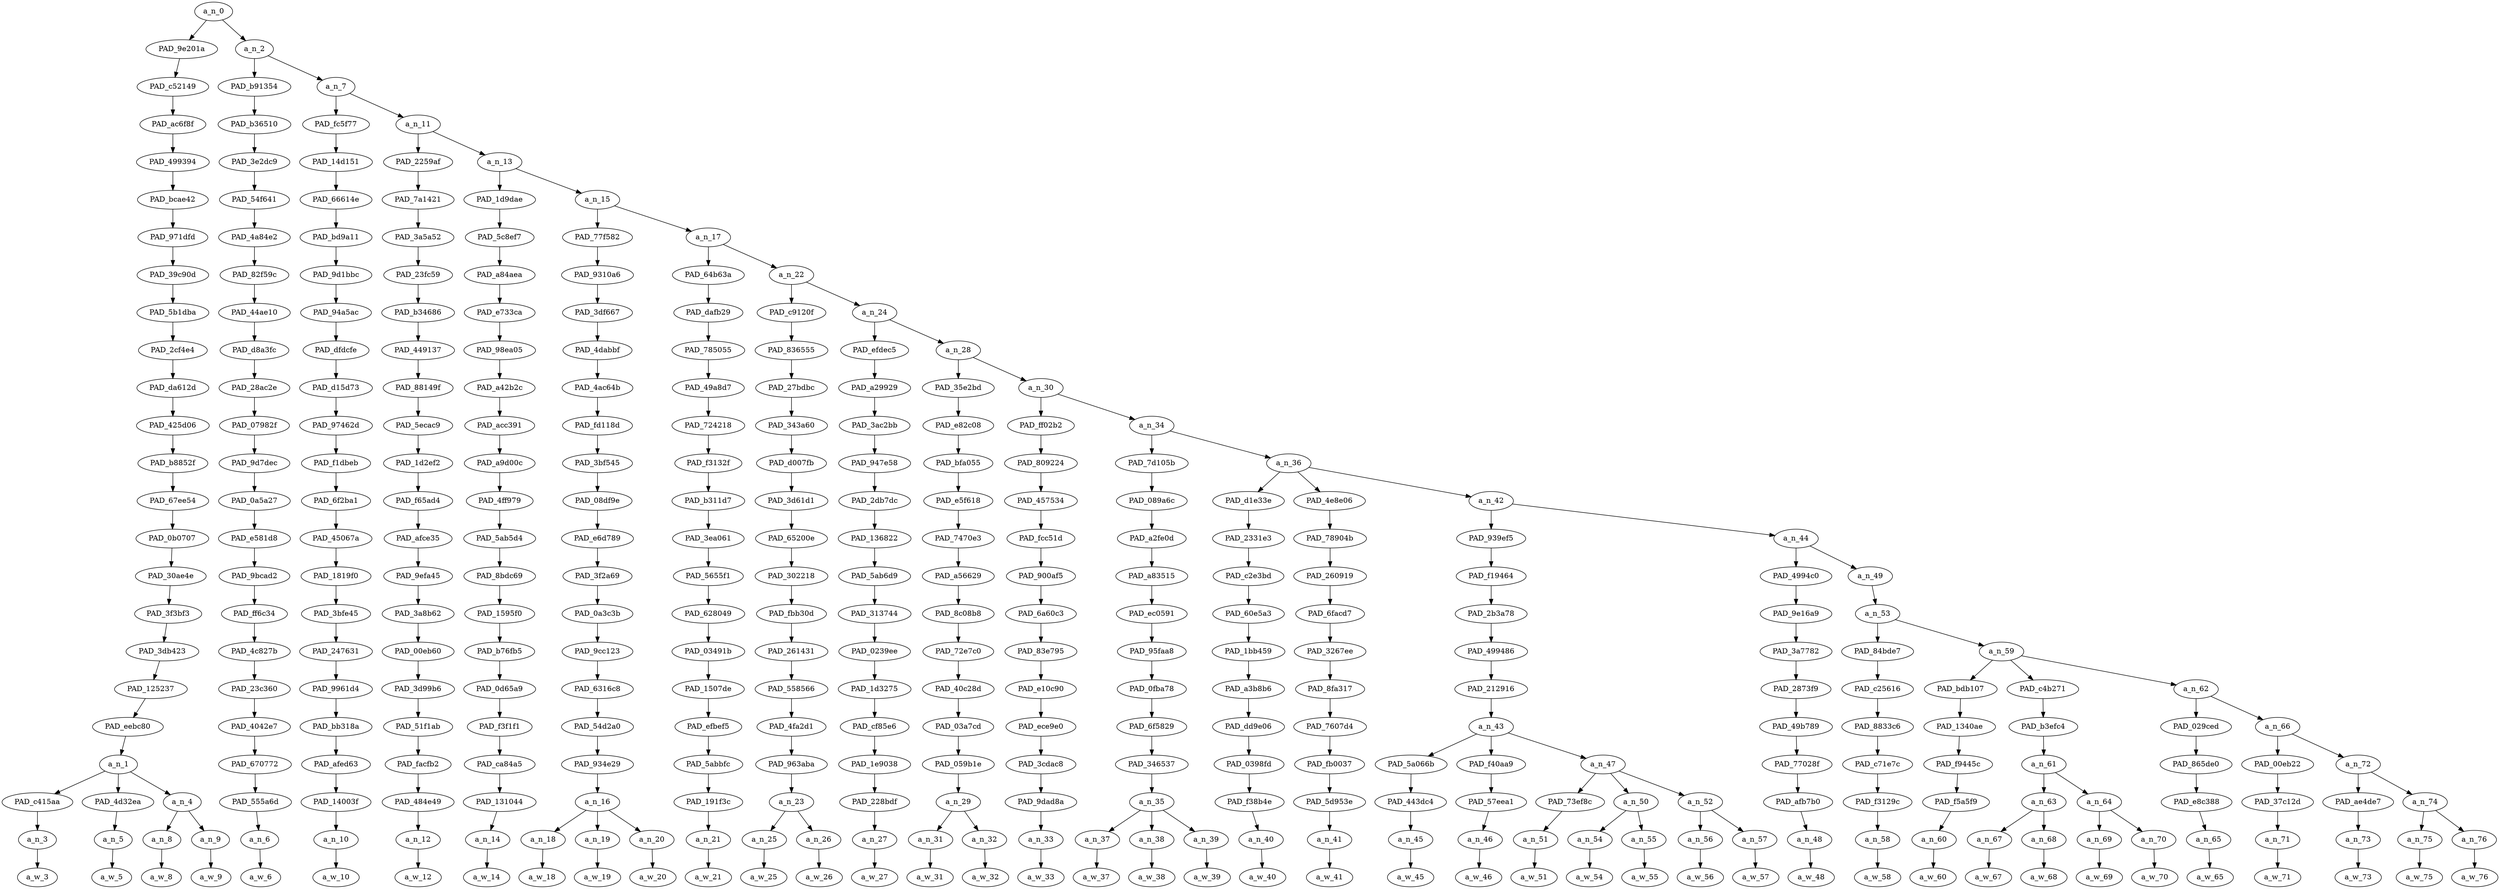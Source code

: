 strict digraph "" {
	a_n_0	[div_dir=-1,
		index=0,
		level=23,
		pos="3.305343416002062,23!",
		text_span="[0, 1, 2, 3, 4, 5, 6, 7, 8, 9, 10, 11, 12, 13, 14, 15, 16, 17, 18, 19, 20, 21, 22, 23, 24, 25, 26, 27, 28, 29, 30, 31, 32, 33, 34, \
35, 36, 37, 38, 39, 40, 41]",
		value=1.00000001];
	PAD_9e201a	[div_dir=-1,
		index=0,
		level=22,
		pos="1.5,22!",
		text_span="[0, 1, 2, 3]",
		value=0.08337309];
	a_n_0 -> PAD_9e201a;
	a_n_2	[div_dir=-1,
		index=1,
		level=22,
		pos="5.110686832004124,22!",
		text_span="[4, 5, 6, 7, 8, 9, 10, 11, 12, 13, 14, 15, 16, 17, 18, 19, 20, 21, 22, 23, 24, 25, 26, 27, 28, 29, 30, 31, 32, 33, 34, 35, 36, 37, \
38, 39, 40, 41]",
		value=0.91652188];
	a_n_0 -> a_n_2;
	PAD_c52149	[div_dir=-1,
		index=0,
		level=21,
		pos="1.5,21!",
		text_span="[0, 1, 2, 3]",
		value=0.08337309];
	PAD_9e201a -> PAD_c52149;
	PAD_ac6f8f	[div_dir=-1,
		index=0,
		level=20,
		pos="1.5,20!",
		text_span="[0, 1, 2, 3]",
		value=0.08337309];
	PAD_c52149 -> PAD_ac6f8f;
	PAD_499394	[div_dir=-1,
		index=0,
		level=19,
		pos="1.5,19!",
		text_span="[0, 1, 2, 3]",
		value=0.08337309];
	PAD_ac6f8f -> PAD_499394;
	PAD_bcae42	[div_dir=-1,
		index=0,
		level=18,
		pos="1.5,18!",
		text_span="[0, 1, 2, 3]",
		value=0.08337309];
	PAD_499394 -> PAD_bcae42;
	PAD_971dfd	[div_dir=-1,
		index=0,
		level=17,
		pos="1.5,17!",
		text_span="[0, 1, 2, 3]",
		value=0.08337309];
	PAD_bcae42 -> PAD_971dfd;
	PAD_39c90d	[div_dir=-1,
		index=0,
		level=16,
		pos="1.5,16!",
		text_span="[0, 1, 2, 3]",
		value=0.08337309];
	PAD_971dfd -> PAD_39c90d;
	PAD_5b1dba	[div_dir=-1,
		index=0,
		level=15,
		pos="1.5,15!",
		text_span="[0, 1, 2, 3]",
		value=0.08337309];
	PAD_39c90d -> PAD_5b1dba;
	PAD_2cf4e4	[div_dir=-1,
		index=0,
		level=14,
		pos="1.5,14!",
		text_span="[0, 1, 2, 3]",
		value=0.08337309];
	PAD_5b1dba -> PAD_2cf4e4;
	PAD_da612d	[div_dir=-1,
		index=0,
		level=13,
		pos="1.5,13!",
		text_span="[0, 1, 2, 3]",
		value=0.08337309];
	PAD_2cf4e4 -> PAD_da612d;
	PAD_425d06	[div_dir=-1,
		index=0,
		level=12,
		pos="1.5,12!",
		text_span="[0, 1, 2, 3]",
		value=0.08337309];
	PAD_da612d -> PAD_425d06;
	PAD_b8852f	[div_dir=-1,
		index=0,
		level=11,
		pos="1.5,11!",
		text_span="[0, 1, 2, 3]",
		value=0.08337309];
	PAD_425d06 -> PAD_b8852f;
	PAD_67ee54	[div_dir=-1,
		index=0,
		level=10,
		pos="1.5,10!",
		text_span="[0, 1, 2, 3]",
		value=0.08337309];
	PAD_b8852f -> PAD_67ee54;
	PAD_0b0707	[div_dir=-1,
		index=0,
		level=9,
		pos="1.5,9!",
		text_span="[0, 1, 2, 3]",
		value=0.08337309];
	PAD_67ee54 -> PAD_0b0707;
	PAD_30ae4e	[div_dir=-1,
		index=0,
		level=8,
		pos="1.5,8!",
		text_span="[0, 1, 2, 3]",
		value=0.08337309];
	PAD_0b0707 -> PAD_30ae4e;
	PAD_3f3bf3	[div_dir=-1,
		index=0,
		level=7,
		pos="1.5,7!",
		text_span="[0, 1, 2, 3]",
		value=0.08337309];
	PAD_30ae4e -> PAD_3f3bf3;
	PAD_3db423	[div_dir=-1,
		index=0,
		level=6,
		pos="1.5,6!",
		text_span="[0, 1, 2, 3]",
		value=0.08337309];
	PAD_3f3bf3 -> PAD_3db423;
	PAD_125237	[div_dir=-1,
		index=0,
		level=5,
		pos="1.5,5!",
		text_span="[0, 1, 2, 3]",
		value=0.08337309];
	PAD_3db423 -> PAD_125237;
	PAD_eebc80	[div_dir=-1,
		index=0,
		level=4,
		pos="1.5,4!",
		text_span="[0, 1, 2, 3]",
		value=0.08337309];
	PAD_125237 -> PAD_eebc80;
	a_n_1	[div_dir=-1,
		index=0,
		level=3,
		pos="1.5,3!",
		text_span="[0, 1, 2, 3]",
		value=0.08337309];
	PAD_eebc80 -> a_n_1;
	PAD_c415aa	[div_dir=-1,
		index=0,
		level=2,
		pos="0.0,2!",
		text_span="[0]",
		value=0.01845153];
	a_n_1 -> PAD_c415aa;
	PAD_4d32ea	[div_dir=-1,
		index=2,
		level=2,
		pos="3.0,2!",
		text_span="[3]",
		value=0.02328642];
	a_n_1 -> PAD_4d32ea;
	a_n_4	[div_dir=1,
		index=1,
		level=2,
		pos="1.5,2!",
		text_span="[1, 2]",
		value=0.04154023];
	a_n_1 -> a_n_4;
	a_n_3	[div_dir=-1,
		index=0,
		level=1,
		pos="0.0,1!",
		text_span="[0]",
		value=0.01845153];
	PAD_c415aa -> a_n_3;
	a_w_3	[div_dir=0,
		index=0,
		level=0,
		pos="0,0!",
		text_span="[0]",
		value=the];
	a_n_3 -> a_w_3;
	a_n_5	[div_dir=-1,
		index=3,
		level=1,
		pos="3.0,1!",
		text_span="[3]",
		value=0.02328642];
	PAD_4d32ea -> a_n_5;
	a_w_5	[div_dir=0,
		index=3,
		level=0,
		pos="3,0!",
		text_span="[3]",
		value=movement];
	a_n_5 -> a_w_5;
	a_n_8	[div_dir=1,
		index=1,
		level=1,
		pos="1.0,1!",
		text_span="[1]",
		value=0.02045603];
	a_n_4 -> a_n_8;
	a_n_9	[div_dir=1,
		index=2,
		level=1,
		pos="2.0,1!",
		text_span="[2]",
		value=0.02097121];
	a_n_4 -> a_n_9;
	a_w_8	[div_dir=0,
		index=1,
		level=0,
		pos="1,0!",
		text_span="[1]",
		value=civil];
	a_n_8 -> a_w_8;
	a_w_9	[div_dir=0,
		index=2,
		level=0,
		pos="2,0!",
		text_span="[2]",
		value=rights];
	a_n_9 -> a_w_9;
	PAD_b91354	[div_dir=1,
		index=1,
		level=21,
		pos="4.0,21!",
		text_span="[4]",
		value=0.01641243];
	a_n_2 -> PAD_b91354;
	a_n_7	[div_dir=-1,
		index=2,
		level=21,
		pos="6.221373664008246,21!",
		text_span="[5, 6, 7, 8, 9, 10, 11, 12, 13, 14, 15, 16, 17, 18, 19, 20, 21, 22, 23, 24, 25, 26, 27, 28, 29, 30, 31, 32, 33, 34, 35, 36, 37, \
38, 39, 40, 41]",
		value=0.90002856];
	a_n_2 -> a_n_7;
	PAD_b36510	[div_dir=1,
		index=1,
		level=20,
		pos="4.0,20!",
		text_span="[4]",
		value=0.01641243];
	PAD_b91354 -> PAD_b36510;
	PAD_3e2dc9	[div_dir=1,
		index=1,
		level=19,
		pos="4.0,19!",
		text_span="[4]",
		value=0.01641243];
	PAD_b36510 -> PAD_3e2dc9;
	PAD_54f641	[div_dir=1,
		index=1,
		level=18,
		pos="4.0,18!",
		text_span="[4]",
		value=0.01641243];
	PAD_3e2dc9 -> PAD_54f641;
	PAD_4a84e2	[div_dir=1,
		index=1,
		level=17,
		pos="4.0,17!",
		text_span="[4]",
		value=0.01641243];
	PAD_54f641 -> PAD_4a84e2;
	PAD_82f59c	[div_dir=1,
		index=1,
		level=16,
		pos="4.0,16!",
		text_span="[4]",
		value=0.01641243];
	PAD_4a84e2 -> PAD_82f59c;
	PAD_44ae10	[div_dir=1,
		index=1,
		level=15,
		pos="4.0,15!",
		text_span="[4]",
		value=0.01641243];
	PAD_82f59c -> PAD_44ae10;
	PAD_d8a3fc	[div_dir=1,
		index=1,
		level=14,
		pos="4.0,14!",
		text_span="[4]",
		value=0.01641243];
	PAD_44ae10 -> PAD_d8a3fc;
	PAD_28ac2e	[div_dir=1,
		index=1,
		level=13,
		pos="4.0,13!",
		text_span="[4]",
		value=0.01641243];
	PAD_d8a3fc -> PAD_28ac2e;
	PAD_07982f	[div_dir=1,
		index=1,
		level=12,
		pos="4.0,12!",
		text_span="[4]",
		value=0.01641243];
	PAD_28ac2e -> PAD_07982f;
	PAD_9d7dec	[div_dir=1,
		index=1,
		level=11,
		pos="4.0,11!",
		text_span="[4]",
		value=0.01641243];
	PAD_07982f -> PAD_9d7dec;
	PAD_0a5a27	[div_dir=1,
		index=1,
		level=10,
		pos="4.0,10!",
		text_span="[4]",
		value=0.01641243];
	PAD_9d7dec -> PAD_0a5a27;
	PAD_e581d8	[div_dir=1,
		index=1,
		level=9,
		pos="4.0,9!",
		text_span="[4]",
		value=0.01641243];
	PAD_0a5a27 -> PAD_e581d8;
	PAD_9bcad2	[div_dir=1,
		index=1,
		level=8,
		pos="4.0,8!",
		text_span="[4]",
		value=0.01641243];
	PAD_e581d8 -> PAD_9bcad2;
	PAD_ff6c34	[div_dir=1,
		index=1,
		level=7,
		pos="4.0,7!",
		text_span="[4]",
		value=0.01641243];
	PAD_9bcad2 -> PAD_ff6c34;
	PAD_4c827b	[div_dir=1,
		index=1,
		level=6,
		pos="4.0,6!",
		text_span="[4]",
		value=0.01641243];
	PAD_ff6c34 -> PAD_4c827b;
	PAD_23c360	[div_dir=1,
		index=1,
		level=5,
		pos="4.0,5!",
		text_span="[4]",
		value=0.01641243];
	PAD_4c827b -> PAD_23c360;
	PAD_4042e7	[div_dir=1,
		index=1,
		level=4,
		pos="4.0,4!",
		text_span="[4]",
		value=0.01641243];
	PAD_23c360 -> PAD_4042e7;
	PAD_670772	[div_dir=1,
		index=1,
		level=3,
		pos="4.0,3!",
		text_span="[4]",
		value=0.01641243];
	PAD_4042e7 -> PAD_670772;
	PAD_555a6d	[div_dir=1,
		index=3,
		level=2,
		pos="4.0,2!",
		text_span="[4]",
		value=0.01641243];
	PAD_670772 -> PAD_555a6d;
	a_n_6	[div_dir=1,
		index=4,
		level=1,
		pos="4.0,1!",
		text_span="[4]",
		value=0.01641243];
	PAD_555a6d -> a_n_6;
	a_w_6	[div_dir=0,
		index=4,
		level=0,
		pos="4,0!",
		text_span="[4]",
		value=was];
	a_n_6 -> a_w_6;
	PAD_fc5f77	[div_dir=-1,
		index=2,
		level=20,
		pos="5.0,20!",
		text_span="[5]",
		value=0.01535763];
	a_n_7 -> PAD_fc5f77;
	a_n_11	[div_dir=-1,
		index=3,
		level=20,
		pos="7.442747328016493,20!",
		text_span="[6, 7, 8, 9, 10, 11, 12, 13, 14, 15, 16, 17, 18, 19, 20, 21, 22, 23, 24, 25, 26, 27, 28, 29, 30, 31, 32, 33, 34, 35, 36, 37, 38, \
39, 40, 41]",
		value=0.88458742];
	a_n_7 -> a_n_11;
	PAD_14d151	[div_dir=-1,
		index=2,
		level=19,
		pos="5.0,19!",
		text_span="[5]",
		value=0.01535763];
	PAD_fc5f77 -> PAD_14d151;
	PAD_66614e	[div_dir=-1,
		index=2,
		level=18,
		pos="5.0,18!",
		text_span="[5]",
		value=0.01535763];
	PAD_14d151 -> PAD_66614e;
	PAD_bd9a11	[div_dir=-1,
		index=2,
		level=17,
		pos="5.0,17!",
		text_span="[5]",
		value=0.01535763];
	PAD_66614e -> PAD_bd9a11;
	PAD_9d1bbc	[div_dir=-1,
		index=2,
		level=16,
		pos="5.0,16!",
		text_span="[5]",
		value=0.01535763];
	PAD_bd9a11 -> PAD_9d1bbc;
	PAD_94a5ac	[div_dir=-1,
		index=2,
		level=15,
		pos="5.0,15!",
		text_span="[5]",
		value=0.01535763];
	PAD_9d1bbc -> PAD_94a5ac;
	PAD_dfdcfe	[div_dir=-1,
		index=2,
		level=14,
		pos="5.0,14!",
		text_span="[5]",
		value=0.01535763];
	PAD_94a5ac -> PAD_dfdcfe;
	PAD_d15d73	[div_dir=-1,
		index=2,
		level=13,
		pos="5.0,13!",
		text_span="[5]",
		value=0.01535763];
	PAD_dfdcfe -> PAD_d15d73;
	PAD_97462d	[div_dir=-1,
		index=2,
		level=12,
		pos="5.0,12!",
		text_span="[5]",
		value=0.01535763];
	PAD_d15d73 -> PAD_97462d;
	PAD_f1dbeb	[div_dir=-1,
		index=2,
		level=11,
		pos="5.0,11!",
		text_span="[5]",
		value=0.01535763];
	PAD_97462d -> PAD_f1dbeb;
	PAD_6f2ba1	[div_dir=-1,
		index=2,
		level=10,
		pos="5.0,10!",
		text_span="[5]",
		value=0.01535763];
	PAD_f1dbeb -> PAD_6f2ba1;
	PAD_45067a	[div_dir=-1,
		index=2,
		level=9,
		pos="5.0,9!",
		text_span="[5]",
		value=0.01535763];
	PAD_6f2ba1 -> PAD_45067a;
	PAD_1819f0	[div_dir=-1,
		index=2,
		level=8,
		pos="5.0,8!",
		text_span="[5]",
		value=0.01535763];
	PAD_45067a -> PAD_1819f0;
	PAD_3bfe45	[div_dir=-1,
		index=2,
		level=7,
		pos="5.0,7!",
		text_span="[5]",
		value=0.01535763];
	PAD_1819f0 -> PAD_3bfe45;
	PAD_247631	[div_dir=-1,
		index=2,
		level=6,
		pos="5.0,6!",
		text_span="[5]",
		value=0.01535763];
	PAD_3bfe45 -> PAD_247631;
	PAD_9961d4	[div_dir=-1,
		index=2,
		level=5,
		pos="5.0,5!",
		text_span="[5]",
		value=0.01535763];
	PAD_247631 -> PAD_9961d4;
	PAD_bb318a	[div_dir=-1,
		index=2,
		level=4,
		pos="5.0,4!",
		text_span="[5]",
		value=0.01535763];
	PAD_9961d4 -> PAD_bb318a;
	PAD_afed63	[div_dir=-1,
		index=2,
		level=3,
		pos="5.0,3!",
		text_span="[5]",
		value=0.01535763];
	PAD_bb318a -> PAD_afed63;
	PAD_14003f	[div_dir=-1,
		index=4,
		level=2,
		pos="5.0,2!",
		text_span="[5]",
		value=0.01535763];
	PAD_afed63 -> PAD_14003f;
	a_n_10	[div_dir=-1,
		index=5,
		level=1,
		pos="5.0,1!",
		text_span="[5]",
		value=0.01535763];
	PAD_14003f -> a_n_10;
	a_w_10	[div_dir=0,
		index=5,
		level=0,
		pos="5,0!",
		text_span="[5]",
		value=nothing];
	a_n_10 -> a_w_10;
	PAD_2259af	[div_dir=-1,
		index=3,
		level=19,
		pos="6.0,19!",
		text_span="[6]",
		value=0.01192965];
	a_n_11 -> PAD_2259af;
	a_n_13	[div_dir=-1,
		index=4,
		level=19,
		pos="8.885494656032986,19!",
		text_span="[7, 8, 9, 10, 11, 12, 13, 14, 15, 16, 17, 18, 19, 20, 21, 22, 23, 24, 25, 26, 27, 28, 29, 30, 31, 32, 33, 34, 35, 36, 37, 38, 39, \
40, 41]",
		value=0.87259146];
	a_n_11 -> a_n_13;
	PAD_7a1421	[div_dir=-1,
		index=3,
		level=18,
		pos="6.0,18!",
		text_span="[6]",
		value=0.01192965];
	PAD_2259af -> PAD_7a1421;
	PAD_3a5a52	[div_dir=-1,
		index=3,
		level=17,
		pos="6.0,17!",
		text_span="[6]",
		value=0.01192965];
	PAD_7a1421 -> PAD_3a5a52;
	PAD_23fc59	[div_dir=-1,
		index=3,
		level=16,
		pos="6.0,16!",
		text_span="[6]",
		value=0.01192965];
	PAD_3a5a52 -> PAD_23fc59;
	PAD_b34686	[div_dir=-1,
		index=3,
		level=15,
		pos="6.0,15!",
		text_span="[6]",
		value=0.01192965];
	PAD_23fc59 -> PAD_b34686;
	PAD_449137	[div_dir=-1,
		index=3,
		level=14,
		pos="6.0,14!",
		text_span="[6]",
		value=0.01192965];
	PAD_b34686 -> PAD_449137;
	PAD_88149f	[div_dir=-1,
		index=3,
		level=13,
		pos="6.0,13!",
		text_span="[6]",
		value=0.01192965];
	PAD_449137 -> PAD_88149f;
	PAD_5ecac9	[div_dir=-1,
		index=3,
		level=12,
		pos="6.0,12!",
		text_span="[6]",
		value=0.01192965];
	PAD_88149f -> PAD_5ecac9;
	PAD_1d2ef2	[div_dir=-1,
		index=3,
		level=11,
		pos="6.0,11!",
		text_span="[6]",
		value=0.01192965];
	PAD_5ecac9 -> PAD_1d2ef2;
	PAD_f65ad4	[div_dir=-1,
		index=3,
		level=10,
		pos="6.0,10!",
		text_span="[6]",
		value=0.01192965];
	PAD_1d2ef2 -> PAD_f65ad4;
	PAD_afce35	[div_dir=-1,
		index=3,
		level=9,
		pos="6.0,9!",
		text_span="[6]",
		value=0.01192965];
	PAD_f65ad4 -> PAD_afce35;
	PAD_9efa45	[div_dir=-1,
		index=3,
		level=8,
		pos="6.0,8!",
		text_span="[6]",
		value=0.01192965];
	PAD_afce35 -> PAD_9efa45;
	PAD_3a8b62	[div_dir=-1,
		index=3,
		level=7,
		pos="6.0,7!",
		text_span="[6]",
		value=0.01192965];
	PAD_9efa45 -> PAD_3a8b62;
	PAD_00eb60	[div_dir=-1,
		index=3,
		level=6,
		pos="6.0,6!",
		text_span="[6]",
		value=0.01192965];
	PAD_3a8b62 -> PAD_00eb60;
	PAD_3d99b6	[div_dir=-1,
		index=3,
		level=5,
		pos="6.0,5!",
		text_span="[6]",
		value=0.01192965];
	PAD_00eb60 -> PAD_3d99b6;
	PAD_51f1ab	[div_dir=-1,
		index=3,
		level=4,
		pos="6.0,4!",
		text_span="[6]",
		value=0.01192965];
	PAD_3d99b6 -> PAD_51f1ab;
	PAD_facfb2	[div_dir=-1,
		index=3,
		level=3,
		pos="6.0,3!",
		text_span="[6]",
		value=0.01192965];
	PAD_51f1ab -> PAD_facfb2;
	PAD_484e49	[div_dir=-1,
		index=5,
		level=2,
		pos="6.0,2!",
		text_span="[6]",
		value=0.01192965];
	PAD_facfb2 -> PAD_484e49;
	a_n_12	[div_dir=-1,
		index=6,
		level=1,
		pos="6.0,1!",
		text_span="[6]",
		value=0.01192965];
	PAD_484e49 -> a_n_12;
	a_w_12	[div_dir=0,
		index=6,
		level=0,
		pos="6,0!",
		text_span="[6]",
		value=more];
	a_n_12 -> a_w_12;
	PAD_1d9dae	[div_dir=-1,
		index=4,
		level=18,
		pos="7.0,18!",
		text_span="[7]",
		value=0.01093831];
	a_n_13 -> PAD_1d9dae;
	a_n_15	[div_dir=-1,
		index=5,
		level=18,
		pos="10.770989312065971,18!",
		text_span="[8, 9, 10, 11, 12, 13, 14, 15, 16, 17, 18, 19, 20, 21, 22, 23, 24, 25, 26, 27, 28, 29, 30, 31, 32, 33, 34, 35, 36, 37, 38, 39, 40, \
41]",
		value=0.86158643];
	a_n_13 -> a_n_15;
	PAD_5c8ef7	[div_dir=-1,
		index=4,
		level=17,
		pos="7.0,17!",
		text_span="[7]",
		value=0.01093831];
	PAD_1d9dae -> PAD_5c8ef7;
	PAD_a84aea	[div_dir=-1,
		index=4,
		level=16,
		pos="7.0,16!",
		text_span="[7]",
		value=0.01093831];
	PAD_5c8ef7 -> PAD_a84aea;
	PAD_e733ca	[div_dir=-1,
		index=4,
		level=15,
		pos="7.0,15!",
		text_span="[7]",
		value=0.01093831];
	PAD_a84aea -> PAD_e733ca;
	PAD_98ea05	[div_dir=-1,
		index=4,
		level=14,
		pos="7.0,14!",
		text_span="[7]",
		value=0.01093831];
	PAD_e733ca -> PAD_98ea05;
	PAD_a42b2c	[div_dir=-1,
		index=4,
		level=13,
		pos="7.0,13!",
		text_span="[7]",
		value=0.01093831];
	PAD_98ea05 -> PAD_a42b2c;
	PAD_acc391	[div_dir=-1,
		index=4,
		level=12,
		pos="7.0,12!",
		text_span="[7]",
		value=0.01093831];
	PAD_a42b2c -> PAD_acc391;
	PAD_a9d00c	[div_dir=-1,
		index=4,
		level=11,
		pos="7.0,11!",
		text_span="[7]",
		value=0.01093831];
	PAD_acc391 -> PAD_a9d00c;
	PAD_4ff979	[div_dir=-1,
		index=4,
		level=10,
		pos="7.0,10!",
		text_span="[7]",
		value=0.01093831];
	PAD_a9d00c -> PAD_4ff979;
	PAD_5ab5d4	[div_dir=-1,
		index=4,
		level=9,
		pos="7.0,9!",
		text_span="[7]",
		value=0.01093831];
	PAD_4ff979 -> PAD_5ab5d4;
	PAD_8bdc69	[div_dir=-1,
		index=4,
		level=8,
		pos="7.0,8!",
		text_span="[7]",
		value=0.01093831];
	PAD_5ab5d4 -> PAD_8bdc69;
	PAD_1595f0	[div_dir=-1,
		index=4,
		level=7,
		pos="7.0,7!",
		text_span="[7]",
		value=0.01093831];
	PAD_8bdc69 -> PAD_1595f0;
	PAD_b76fb5	[div_dir=-1,
		index=4,
		level=6,
		pos="7.0,6!",
		text_span="[7]",
		value=0.01093831];
	PAD_1595f0 -> PAD_b76fb5;
	PAD_0d65a9	[div_dir=-1,
		index=4,
		level=5,
		pos="7.0,5!",
		text_span="[7]",
		value=0.01093831];
	PAD_b76fb5 -> PAD_0d65a9;
	PAD_f3f1f1	[div_dir=-1,
		index=4,
		level=4,
		pos="7.0,4!",
		text_span="[7]",
		value=0.01093831];
	PAD_0d65a9 -> PAD_f3f1f1;
	PAD_ca84a5	[div_dir=-1,
		index=4,
		level=3,
		pos="7.0,3!",
		text_span="[7]",
		value=0.01093831];
	PAD_f3f1f1 -> PAD_ca84a5;
	PAD_131044	[div_dir=-1,
		index=6,
		level=2,
		pos="7.0,2!",
		text_span="[7]",
		value=0.01093831];
	PAD_ca84a5 -> PAD_131044;
	a_n_14	[div_dir=-1,
		index=7,
		level=1,
		pos="7.0,1!",
		text_span="[7]",
		value=0.01093831];
	PAD_131044 -> a_n_14;
	a_w_14	[div_dir=0,
		index=7,
		level=0,
		pos="7,0!",
		text_span="[7]",
		value=than];
	a_n_14 -> a_w_14;
	PAD_77f582	[div_dir=1,
		index=5,
		level=17,
		pos="9.0,17!",
		text_span="[8, 9, 10]",
		value=0.06076742];
	a_n_15 -> PAD_77f582;
	a_n_17	[div_dir=-1,
		index=6,
		level=17,
		pos="12.541978624131945,17!",
		text_span="[11, 12, 13, 14, 15, 16, 17, 18, 19, 20, 21, 22, 23, 24, 25, 26, 27, 28, 29, 30, 31, 32, 33, 34, 35, 36, 37, 38, 39, 40, 41]",
		value=0.80076231];
	a_n_15 -> a_n_17;
	PAD_9310a6	[div_dir=1,
		index=5,
		level=16,
		pos="9.0,16!",
		text_span="[8, 9, 10]",
		value=0.06076742];
	PAD_77f582 -> PAD_9310a6;
	PAD_3df667	[div_dir=1,
		index=5,
		level=15,
		pos="9.0,15!",
		text_span="[8, 9, 10]",
		value=0.06076742];
	PAD_9310a6 -> PAD_3df667;
	PAD_4dabbf	[div_dir=1,
		index=5,
		level=14,
		pos="9.0,14!",
		text_span="[8, 9, 10]",
		value=0.06076742];
	PAD_3df667 -> PAD_4dabbf;
	PAD_4ac64b	[div_dir=1,
		index=5,
		level=13,
		pos="9.0,13!",
		text_span="[8, 9, 10]",
		value=0.06076742];
	PAD_4dabbf -> PAD_4ac64b;
	PAD_fd118d	[div_dir=1,
		index=5,
		level=12,
		pos="9.0,12!",
		text_span="[8, 9, 10]",
		value=0.06076742];
	PAD_4ac64b -> PAD_fd118d;
	PAD_3bf545	[div_dir=1,
		index=5,
		level=11,
		pos="9.0,11!",
		text_span="[8, 9, 10]",
		value=0.06076742];
	PAD_fd118d -> PAD_3bf545;
	PAD_08df9e	[div_dir=1,
		index=5,
		level=10,
		pos="9.0,10!",
		text_span="[8, 9, 10]",
		value=0.06076742];
	PAD_3bf545 -> PAD_08df9e;
	PAD_e6d789	[div_dir=1,
		index=5,
		level=9,
		pos="9.0,9!",
		text_span="[8, 9, 10]",
		value=0.06076742];
	PAD_08df9e -> PAD_e6d789;
	PAD_3f2a69	[div_dir=1,
		index=5,
		level=8,
		pos="9.0,8!",
		text_span="[8, 9, 10]",
		value=0.06076742];
	PAD_e6d789 -> PAD_3f2a69;
	PAD_0a3c3b	[div_dir=1,
		index=5,
		level=7,
		pos="9.0,7!",
		text_span="[8, 9, 10]",
		value=0.06076742];
	PAD_3f2a69 -> PAD_0a3c3b;
	PAD_9cc123	[div_dir=1,
		index=5,
		level=6,
		pos="9.0,6!",
		text_span="[8, 9, 10]",
		value=0.06076742];
	PAD_0a3c3b -> PAD_9cc123;
	PAD_6316c8	[div_dir=1,
		index=5,
		level=5,
		pos="9.0,5!",
		text_span="[8, 9, 10]",
		value=0.06076742];
	PAD_9cc123 -> PAD_6316c8;
	PAD_54d2a0	[div_dir=1,
		index=5,
		level=4,
		pos="9.0,4!",
		text_span="[8, 9, 10]",
		value=0.06076742];
	PAD_6316c8 -> PAD_54d2a0;
	PAD_934e29	[div_dir=1,
		index=5,
		level=3,
		pos="9.0,3!",
		text_span="[8, 9, 10]",
		value=0.06076742];
	PAD_54d2a0 -> PAD_934e29;
	a_n_16	[div_dir=1,
		index=7,
		level=2,
		pos="9.0,2!",
		text_span="[8, 9, 10]",
		value=0.06076742];
	PAD_934e29 -> a_n_16;
	a_n_18	[div_dir=-1,
		index=8,
		level=1,
		pos="8.0,1!",
		text_span="[8]",
		value=0.01220935];
	a_n_16 -> a_n_18;
	a_n_19	[div_dir=1,
		index=9,
		level=1,
		pos="9.0,1!",
		text_span="[9]",
		value=0.03191288];
	a_n_16 -> a_n_19;
	a_n_20	[div_dir=1,
		index=10,
		level=1,
		pos="10.0,1!",
		text_span="[10]",
		value=0.01663483];
	a_n_16 -> a_n_20;
	a_w_18	[div_dir=0,
		index=8,
		level=0,
		pos="8,0!",
		text_span="[8]",
		value=a];
	a_n_18 -> a_w_18;
	a_w_19	[div_dir=0,
		index=9,
		level=0,
		pos="9,0!",
		text_span="[9]",
		value=communist];
	a_n_19 -> a_w_19;
	a_w_20	[div_dir=0,
		index=10,
		level=0,
		pos="10,0!",
		text_span="[10]",
		value=push];
	a_n_20 -> a_w_20;
	PAD_64b63a	[div_dir=-1,
		index=6,
		level=16,
		pos="11.0,16!",
		text_span="[11]",
		value=0.01237555];
	a_n_17 -> PAD_64b63a;
	a_n_22	[div_dir=-1,
		index=7,
		level=16,
		pos="14.08395724826389,16!",
		text_span="[12, 13, 14, 15, 16, 17, 18, 19, 20, 21, 22, 23, 24, 25, 26, 27, 28, 29, 30, 31, 32, 33, 34, 35, 36, 37, 38, 39, 40, 41]",
		value=0.78832501];
	a_n_17 -> a_n_22;
	PAD_dafb29	[div_dir=-1,
		index=6,
		level=15,
		pos="11.0,15!",
		text_span="[11]",
		value=0.01237555];
	PAD_64b63a -> PAD_dafb29;
	PAD_785055	[div_dir=-1,
		index=6,
		level=14,
		pos="11.0,14!",
		text_span="[11]",
		value=0.01237555];
	PAD_dafb29 -> PAD_785055;
	PAD_49a8d7	[div_dir=-1,
		index=6,
		level=13,
		pos="11.0,13!",
		text_span="[11]",
		value=0.01237555];
	PAD_785055 -> PAD_49a8d7;
	PAD_724218	[div_dir=-1,
		index=6,
		level=12,
		pos="11.0,12!",
		text_span="[11]",
		value=0.01237555];
	PAD_49a8d7 -> PAD_724218;
	PAD_f3132f	[div_dir=-1,
		index=6,
		level=11,
		pos="11.0,11!",
		text_span="[11]",
		value=0.01237555];
	PAD_724218 -> PAD_f3132f;
	PAD_b311d7	[div_dir=-1,
		index=6,
		level=10,
		pos="11.0,10!",
		text_span="[11]",
		value=0.01237555];
	PAD_f3132f -> PAD_b311d7;
	PAD_3ea061	[div_dir=-1,
		index=6,
		level=9,
		pos="11.0,9!",
		text_span="[11]",
		value=0.01237555];
	PAD_b311d7 -> PAD_3ea061;
	PAD_5655f1	[div_dir=-1,
		index=6,
		level=8,
		pos="11.0,8!",
		text_span="[11]",
		value=0.01237555];
	PAD_3ea061 -> PAD_5655f1;
	PAD_628049	[div_dir=-1,
		index=6,
		level=7,
		pos="11.0,7!",
		text_span="[11]",
		value=0.01237555];
	PAD_5655f1 -> PAD_628049;
	PAD_03491b	[div_dir=-1,
		index=6,
		level=6,
		pos="11.0,6!",
		text_span="[11]",
		value=0.01237555];
	PAD_628049 -> PAD_03491b;
	PAD_1507de	[div_dir=-1,
		index=6,
		level=5,
		pos="11.0,5!",
		text_span="[11]",
		value=0.01237555];
	PAD_03491b -> PAD_1507de;
	PAD_efbef5	[div_dir=-1,
		index=6,
		level=4,
		pos="11.0,4!",
		text_span="[11]",
		value=0.01237555];
	PAD_1507de -> PAD_efbef5;
	PAD_5abbfc	[div_dir=-1,
		index=6,
		level=3,
		pos="11.0,3!",
		text_span="[11]",
		value=0.01237555];
	PAD_efbef5 -> PAD_5abbfc;
	PAD_191f3c	[div_dir=-1,
		index=8,
		level=2,
		pos="11.0,2!",
		text_span="[11]",
		value=0.01237555];
	PAD_5abbfc -> PAD_191f3c;
	a_n_21	[div_dir=-1,
		index=11,
		level=1,
		pos="11.0,1!",
		text_span="[11]",
		value=0.01237555];
	PAD_191f3c -> a_n_21;
	a_w_21	[div_dir=0,
		index=11,
		level=0,
		pos="11,0!",
		text_span="[11]",
		value=for];
	a_n_21 -> a_w_21;
	PAD_c9120f	[div_dir=1,
		index=7,
		level=15,
		pos="12.5,15!",
		text_span="[12, 13]",
		value=0.03049726];
	a_n_22 -> PAD_c9120f;
	a_n_24	[div_dir=-1,
		index=8,
		level=15,
		pos="15.667914496527779,15!",
		text_span="[14, 15, 16, 17, 18, 19, 20, 21, 22, 23, 24, 25, 26, 27, 28, 29, 30, 31, 32, 33, 34, 35, 36, 37, 38, 39, 40, 41]",
		value=0.75777423];
	a_n_22 -> a_n_24;
	PAD_836555	[div_dir=1,
		index=7,
		level=14,
		pos="12.5,14!",
		text_span="[12, 13]",
		value=0.03049726];
	PAD_c9120f -> PAD_836555;
	PAD_27bdbc	[div_dir=1,
		index=7,
		level=13,
		pos="12.5,13!",
		text_span="[12, 13]",
		value=0.03049726];
	PAD_836555 -> PAD_27bdbc;
	PAD_343a60	[div_dir=1,
		index=7,
		level=12,
		pos="12.5,12!",
		text_span="[12, 13]",
		value=0.03049726];
	PAD_27bdbc -> PAD_343a60;
	PAD_d007fb	[div_dir=1,
		index=7,
		level=11,
		pos="12.5,11!",
		text_span="[12, 13]",
		value=0.03049726];
	PAD_343a60 -> PAD_d007fb;
	PAD_3d61d1	[div_dir=1,
		index=7,
		level=10,
		pos="12.5,10!",
		text_span="[12, 13]",
		value=0.03049726];
	PAD_d007fb -> PAD_3d61d1;
	PAD_65200e	[div_dir=1,
		index=7,
		level=9,
		pos="12.5,9!",
		text_span="[12, 13]",
		value=0.03049726];
	PAD_3d61d1 -> PAD_65200e;
	PAD_302218	[div_dir=1,
		index=7,
		level=8,
		pos="12.5,8!",
		text_span="[12, 13]",
		value=0.03049726];
	PAD_65200e -> PAD_302218;
	PAD_fbb30d	[div_dir=1,
		index=7,
		level=7,
		pos="12.5,7!",
		text_span="[12, 13]",
		value=0.03049726];
	PAD_302218 -> PAD_fbb30d;
	PAD_261431	[div_dir=1,
		index=7,
		level=6,
		pos="12.5,6!",
		text_span="[12, 13]",
		value=0.03049726];
	PAD_fbb30d -> PAD_261431;
	PAD_558566	[div_dir=1,
		index=7,
		level=5,
		pos="12.5,5!",
		text_span="[12, 13]",
		value=0.03049726];
	PAD_261431 -> PAD_558566;
	PAD_4fa2d1	[div_dir=1,
		index=7,
		level=4,
		pos="12.5,4!",
		text_span="[12, 13]",
		value=0.03049726];
	PAD_558566 -> PAD_4fa2d1;
	PAD_963aba	[div_dir=1,
		index=7,
		level=3,
		pos="12.5,3!",
		text_span="[12, 13]",
		value=0.03049726];
	PAD_4fa2d1 -> PAD_963aba;
	a_n_23	[div_dir=1,
		index=9,
		level=2,
		pos="12.5,2!",
		text_span="[12, 13]",
		value=0.03049726];
	PAD_963aba -> a_n_23;
	a_n_25	[div_dir=1,
		index=12,
		level=1,
		pos="12.0,1!",
		text_span="[12]",
		value=0.01496914];
	a_n_23 -> a_n_25;
	a_n_26	[div_dir=1,
		index=13,
		level=1,
		pos="13.0,1!",
		text_span="[13]",
		value=0.01549426];
	a_n_23 -> a_n_26;
	a_w_25	[div_dir=0,
		index=12,
		level=0,
		pos="12,0!",
		text_span="[12]",
		value=special];
	a_n_25 -> a_w_25;
	a_w_26	[div_dir=0,
		index=13,
		level=0,
		pos="13,0!",
		text_span="[13]",
		value=rights1];
	a_n_26 -> a_w_26;
	PAD_efdec5	[div_dir=-1,
		index=8,
		level=14,
		pos="14.0,14!",
		text_span="[14]",
		value=0.01435659];
	a_n_24 -> PAD_efdec5;
	a_n_28	[div_dir=-1,
		index=9,
		level=14,
		pos="17.335828993055557,14!",
		text_span="[15, 16, 17, 18, 19, 20, 21, 22, 23, 24, 25, 26, 27, 28, 29, 30, 31, 32, 33, 34, 35, 36, 37, 38, 39, 40, 41]",
		value=0.74335375];
	a_n_24 -> a_n_28;
	PAD_a29929	[div_dir=-1,
		index=8,
		level=13,
		pos="14.0,13!",
		text_span="[14]",
		value=0.01435659];
	PAD_efdec5 -> PAD_a29929;
	PAD_3ac2bb	[div_dir=-1,
		index=8,
		level=12,
		pos="14.0,12!",
		text_span="[14]",
		value=0.01435659];
	PAD_a29929 -> PAD_3ac2bb;
	PAD_947e58	[div_dir=-1,
		index=8,
		level=11,
		pos="14.0,11!",
		text_span="[14]",
		value=0.01435659];
	PAD_3ac2bb -> PAD_947e58;
	PAD_2db7dc	[div_dir=-1,
		index=8,
		level=10,
		pos="14.0,10!",
		text_span="[14]",
		value=0.01435659];
	PAD_947e58 -> PAD_2db7dc;
	PAD_136822	[div_dir=-1,
		index=8,
		level=9,
		pos="14.0,9!",
		text_span="[14]",
		value=0.01435659];
	PAD_2db7dc -> PAD_136822;
	PAD_5ab6d9	[div_dir=-1,
		index=8,
		level=8,
		pos="14.0,8!",
		text_span="[14]",
		value=0.01435659];
	PAD_136822 -> PAD_5ab6d9;
	PAD_313744	[div_dir=-1,
		index=8,
		level=7,
		pos="14.0,7!",
		text_span="[14]",
		value=0.01435659];
	PAD_5ab6d9 -> PAD_313744;
	PAD_0239ee	[div_dir=-1,
		index=8,
		level=6,
		pos="14.0,6!",
		text_span="[14]",
		value=0.01435659];
	PAD_313744 -> PAD_0239ee;
	PAD_1d3275	[div_dir=-1,
		index=8,
		level=5,
		pos="14.0,5!",
		text_span="[14]",
		value=0.01435659];
	PAD_0239ee -> PAD_1d3275;
	PAD_cf85e6	[div_dir=-1,
		index=8,
		level=4,
		pos="14.0,4!",
		text_span="[14]",
		value=0.01435659];
	PAD_1d3275 -> PAD_cf85e6;
	PAD_1e9038	[div_dir=-1,
		index=8,
		level=3,
		pos="14.0,3!",
		text_span="[14]",
		value=0.01435659];
	PAD_cf85e6 -> PAD_1e9038;
	PAD_228bdf	[div_dir=-1,
		index=10,
		level=2,
		pos="14.0,2!",
		text_span="[14]",
		value=0.01435659];
	PAD_1e9038 -> PAD_228bdf;
	a_n_27	[div_dir=-1,
		index=14,
		level=1,
		pos="14.0,1!",
		text_span="[14]",
		value=0.01435659];
	PAD_228bdf -> a_n_27;
	a_w_27	[div_dir=0,
		index=14,
		level=0,
		pos="14,0!",
		text_span="[14]",
		value=for1];
	a_n_27 -> a_w_27;
	PAD_35e2bd	[div_dir=1,
		index=9,
		level=13,
		pos="15.5,13!",
		text_span="[15, 16]",
		value=0.06564825];
	a_n_28 -> PAD_35e2bd;
	a_n_30	[div_dir=-1,
		index=10,
		level=13,
		pos="19.17165798611111,13!",
		text_span="[17, 18, 19, 20, 21, 22, 23, 24, 25, 26, 27, 28, 29, 30, 31, 32, 33, 34, 35, 36, 37, 38, 39, 40, 41]",
		value=0.67765551];
	a_n_28 -> a_n_30;
	PAD_e82c08	[div_dir=1,
		index=9,
		level=12,
		pos="15.5,12!",
		text_span="[15, 16]",
		value=0.06564825];
	PAD_35e2bd -> PAD_e82c08;
	PAD_bfa055	[div_dir=1,
		index=9,
		level=11,
		pos="15.5,11!",
		text_span="[15, 16]",
		value=0.06564825];
	PAD_e82c08 -> PAD_bfa055;
	PAD_e5f618	[div_dir=1,
		index=9,
		level=10,
		pos="15.5,10!",
		text_span="[15, 16]",
		value=0.06564825];
	PAD_bfa055 -> PAD_e5f618;
	PAD_7470e3	[div_dir=1,
		index=9,
		level=9,
		pos="15.5,9!",
		text_span="[15, 16]",
		value=0.06564825];
	PAD_e5f618 -> PAD_7470e3;
	PAD_a56629	[div_dir=1,
		index=9,
		level=8,
		pos="15.5,8!",
		text_span="[15, 16]",
		value=0.06564825];
	PAD_7470e3 -> PAD_a56629;
	PAD_8c08b8	[div_dir=1,
		index=9,
		level=7,
		pos="15.5,7!",
		text_span="[15, 16]",
		value=0.06564825];
	PAD_a56629 -> PAD_8c08b8;
	PAD_72e7c0	[div_dir=1,
		index=9,
		level=6,
		pos="15.5,6!",
		text_span="[15, 16]",
		value=0.06564825];
	PAD_8c08b8 -> PAD_72e7c0;
	PAD_40c28d	[div_dir=1,
		index=9,
		level=5,
		pos="15.5,5!",
		text_span="[15, 16]",
		value=0.06564825];
	PAD_72e7c0 -> PAD_40c28d;
	PAD_03a7cd	[div_dir=1,
		index=9,
		level=4,
		pos="15.5,4!",
		text_span="[15, 16]",
		value=0.06564825];
	PAD_40c28d -> PAD_03a7cd;
	PAD_059b1e	[div_dir=1,
		index=9,
		level=3,
		pos="15.5,3!",
		text_span="[15, 16]",
		value=0.06564825];
	PAD_03a7cd -> PAD_059b1e;
	a_n_29	[div_dir=1,
		index=11,
		level=2,
		pos="15.5,2!",
		text_span="[15, 16]",
		value=0.06564825];
	PAD_059b1e -> a_n_29;
	a_n_31	[div_dir=-1,
		index=15,
		level=1,
		pos="15.0,1!",
		text_span="[15]",
		value=0.02435891];
	a_n_29 -> a_n_31;
	a_n_32	[div_dir=1,
		index=16,
		level=1,
		pos="16.0,1!",
		text_span="[16]",
		value=0.04120022];
	a_n_29 -> a_n_32;
	a_w_31	[div_dir=0,
		index=15,
		level=0,
		pos="15,0!",
		text_span="[15]",
		value=non];
	a_n_31 -> a_w_31;
	a_w_32	[div_dir=0,
		index=16,
		level=0,
		pos="16,0!",
		text_span="[16]",
		value=whites];
	a_n_32 -> a_w_32;
	PAD_ff02b2	[div_dir=-1,
		index=10,
		level=12,
		pos="17.0,12!",
		text_span="[17]",
		value=0.02918726];
	a_n_30 -> PAD_ff02b2;
	a_n_34	[div_dir=-1,
		index=11,
		level=12,
		pos="21.34331597222222,12!",
		text_span="[18, 19, 20, 21, 22, 23, 24, 25, 26, 27, 28, 29, 30, 31, 32, 33, 34, 35, 36, 37, 38, 39, 40, 41]",
		value=0.64839235];
	a_n_30 -> a_n_34;
	PAD_809224	[div_dir=-1,
		index=10,
		level=11,
		pos="17.0,11!",
		text_span="[17]",
		value=0.02918726];
	PAD_ff02b2 -> PAD_809224;
	PAD_457534	[div_dir=-1,
		index=10,
		level=10,
		pos="17.0,10!",
		text_span="[17]",
		value=0.02918726];
	PAD_809224 -> PAD_457534;
	PAD_fcc51d	[div_dir=-1,
		index=10,
		level=9,
		pos="17.0,9!",
		text_span="[17]",
		value=0.02918726];
	PAD_457534 -> PAD_fcc51d;
	PAD_900af5	[div_dir=-1,
		index=10,
		level=8,
		pos="17.0,8!",
		text_span="[17]",
		value=0.02918726];
	PAD_fcc51d -> PAD_900af5;
	PAD_6a60c3	[div_dir=-1,
		index=10,
		level=7,
		pos="17.0,7!",
		text_span="[17]",
		value=0.02918726];
	PAD_900af5 -> PAD_6a60c3;
	PAD_83e795	[div_dir=-1,
		index=10,
		level=6,
		pos="17.0,6!",
		text_span="[17]",
		value=0.02918726];
	PAD_6a60c3 -> PAD_83e795;
	PAD_e10c90	[div_dir=-1,
		index=10,
		level=5,
		pos="17.0,5!",
		text_span="[17]",
		value=0.02918726];
	PAD_83e795 -> PAD_e10c90;
	PAD_ece9e0	[div_dir=-1,
		index=10,
		level=4,
		pos="17.0,4!",
		text_span="[17]",
		value=0.02918726];
	PAD_e10c90 -> PAD_ece9e0;
	PAD_3cdac8	[div_dir=-1,
		index=10,
		level=3,
		pos="17.0,3!",
		text_span="[17]",
		value=0.02918726];
	PAD_ece9e0 -> PAD_3cdac8;
	PAD_9dad8a	[div_dir=-1,
		index=12,
		level=2,
		pos="17.0,2!",
		text_span="[17]",
		value=0.02918726];
	PAD_3cdac8 -> PAD_9dad8a;
	a_n_33	[div_dir=-1,
		index=17,
		level=1,
		pos="17.0,1!",
		text_span="[17]",
		value=0.02918726];
	PAD_9dad8a -> a_n_33;
	a_w_33	[div_dir=0,
		index=17,
		level=0,
		pos="17,0!",
		text_span="[17]",
		value=via];
	a_n_33 -> a_w_33;
	PAD_7d105b	[div_dir=-1,
		index=11,
		level=11,
		pos="19.0,11!",
		text_span="[18, 19, 20]",
		value=0.12689037];
	a_n_34 -> PAD_7d105b;
	a_n_36	[div_dir=-1,
		index=12,
		level=11,
		pos="23.686631944444446,11!",
		text_span="[21, 22, 23, 24, 25, 26, 27, 28, 29, 30, 31, 32, 33, 34, 35, 36, 37, 38, 39, 40, 41]",
		value=0.52143992];
	a_n_34 -> a_n_36;
	PAD_089a6c	[div_dir=-1,
		index=11,
		level=10,
		pos="19.0,10!",
		text_span="[18, 19, 20]",
		value=0.12689037];
	PAD_7d105b -> PAD_089a6c;
	PAD_a2fe0d	[div_dir=-1,
		index=11,
		level=9,
		pos="19.0,9!",
		text_span="[18, 19, 20]",
		value=0.12689037];
	PAD_089a6c -> PAD_a2fe0d;
	PAD_a83515	[div_dir=-1,
		index=11,
		level=8,
		pos="19.0,8!",
		text_span="[18, 19, 20]",
		value=0.12689037];
	PAD_a2fe0d -> PAD_a83515;
	PAD_ec0591	[div_dir=-1,
		index=11,
		level=7,
		pos="19.0,7!",
		text_span="[18, 19, 20]",
		value=0.12689037];
	PAD_a83515 -> PAD_ec0591;
	PAD_95faa8	[div_dir=-1,
		index=11,
		level=6,
		pos="19.0,6!",
		text_span="[18, 19, 20]",
		value=0.12689037];
	PAD_ec0591 -> PAD_95faa8;
	PAD_0fba78	[div_dir=-1,
		index=11,
		level=5,
		pos="19.0,5!",
		text_span="[18, 19, 20]",
		value=0.12689037];
	PAD_95faa8 -> PAD_0fba78;
	PAD_6f5829	[div_dir=-1,
		index=11,
		level=4,
		pos="19.0,4!",
		text_span="[18, 19, 20]",
		value=0.12689037];
	PAD_0fba78 -> PAD_6f5829;
	PAD_346537	[div_dir=-1,
		index=11,
		level=3,
		pos="19.0,3!",
		text_span="[18, 19, 20]",
		value=0.12689037];
	PAD_6f5829 -> PAD_346537;
	a_n_35	[div_dir=-1,
		index=13,
		level=2,
		pos="19.0,2!",
		text_span="[18, 19, 20]",
		value=0.12689037];
	PAD_346537 -> a_n_35;
	a_n_37	[div_dir=-1,
		index=18,
		level=1,
		pos="18.0,1!",
		text_span="[18]",
		value=0.05670481];
	a_n_35 -> a_n_37;
	a_n_38	[div_dir=1,
		index=19,
		level=1,
		pos="19.0,1!",
		text_span="[19]",
		value=0.03377398];
	a_n_35 -> a_n_38;
	a_n_39	[div_dir=-1,
		index=20,
		level=1,
		pos="20.0,1!",
		text_span="[20]",
		value=0.03632936];
	a_n_35 -> a_n_39;
	a_w_37	[div_dir=0,
		index=18,
		level=0,
		pos="18,0!",
		text_span="[18]",
		value=jewish];
	a_n_37 -> a_w_37;
	a_w_38	[div_dir=0,
		index=19,
		level=0,
		pos="19,0!",
		text_span="[19]",
		value=legal];
	a_n_38 -> a_w_38;
	a_w_39	[div_dir=0,
		index=20,
		level=0,
		pos="20,0!",
		text_span="[20]",
		value=teams];
	a_n_39 -> a_w_39;
	PAD_d1e33e	[div_dir=-1,
		index=12,
		level=10,
		pos="21.0,10!",
		text_span="[21]",
		value=0.05018330];
	a_n_36 -> PAD_d1e33e;
	PAD_4e8e06	[div_dir=1,
		index=13,
		level=10,
		pos="22.0,10!",
		text_span="[22]",
		value=0.02463554];
	a_n_36 -> PAD_4e8e06;
	a_n_42	[div_dir=-1,
		index=14,
		level=10,
		pos="28.059895833333336,10!",
		text_span="[23, 24, 25, 26, 27, 28, 29, 30, 31, 32, 33, 34, 35, 36, 37, 38, 39, 40, 41]",
		value=0.44658291];
	a_n_36 -> a_n_42;
	PAD_2331e3	[div_dir=-1,
		index=12,
		level=9,
		pos="21.0,9!",
		text_span="[21]",
		value=0.05018330];
	PAD_d1e33e -> PAD_2331e3;
	PAD_c2e3bd	[div_dir=-1,
		index=12,
		level=8,
		pos="21.0,8!",
		text_span="[21]",
		value=0.05018330];
	PAD_2331e3 -> PAD_c2e3bd;
	PAD_60e5a3	[div_dir=-1,
		index=12,
		level=7,
		pos="21.0,7!",
		text_span="[21]",
		value=0.05018330];
	PAD_c2e3bd -> PAD_60e5a3;
	PAD_1bb459	[div_dir=-1,
		index=12,
		level=6,
		pos="21.0,6!",
		text_span="[21]",
		value=0.05018330];
	PAD_60e5a3 -> PAD_1bb459;
	PAD_a3b8b6	[div_dir=-1,
		index=12,
		level=5,
		pos="21.0,5!",
		text_span="[21]",
		value=0.05018330];
	PAD_1bb459 -> PAD_a3b8b6;
	PAD_dd9e06	[div_dir=-1,
		index=12,
		level=4,
		pos="21.0,4!",
		text_span="[21]",
		value=0.05018330];
	PAD_a3b8b6 -> PAD_dd9e06;
	PAD_0398fd	[div_dir=-1,
		index=12,
		level=3,
		pos="21.0,3!",
		text_span="[21]",
		value=0.05018330];
	PAD_dd9e06 -> PAD_0398fd;
	PAD_f38b4e	[div_dir=-1,
		index=14,
		level=2,
		pos="21.0,2!",
		text_span="[21]",
		value=0.05018330];
	PAD_0398fd -> PAD_f38b4e;
	a_n_40	[div_dir=-1,
		index=21,
		level=1,
		pos="21.0,1!",
		text_span="[21]",
		value=0.05018330];
	PAD_f38b4e -> a_n_40;
	a_w_40	[div_dir=0,
		index=21,
		level=0,
		pos="21,0!",
		text_span="[21]",
		value=capitalizing];
	a_n_40 -> a_w_40;
	PAD_78904b	[div_dir=1,
		index=13,
		level=9,
		pos="22.0,9!",
		text_span="[22]",
		value=0.02463554];
	PAD_4e8e06 -> PAD_78904b;
	PAD_260919	[div_dir=1,
		index=13,
		level=8,
		pos="22.0,8!",
		text_span="[22]",
		value=0.02463554];
	PAD_78904b -> PAD_260919;
	PAD_6facd7	[div_dir=1,
		index=13,
		level=7,
		pos="22.0,7!",
		text_span="[22]",
		value=0.02463554];
	PAD_260919 -> PAD_6facd7;
	PAD_3267ee	[div_dir=1,
		index=13,
		level=6,
		pos="22.0,6!",
		text_span="[22]",
		value=0.02463554];
	PAD_6facd7 -> PAD_3267ee;
	PAD_8fa317	[div_dir=1,
		index=13,
		level=5,
		pos="22.0,5!",
		text_span="[22]",
		value=0.02463554];
	PAD_3267ee -> PAD_8fa317;
	PAD_7607d4	[div_dir=1,
		index=13,
		level=4,
		pos="22.0,4!",
		text_span="[22]",
		value=0.02463554];
	PAD_8fa317 -> PAD_7607d4;
	PAD_fb0037	[div_dir=1,
		index=13,
		level=3,
		pos="22.0,3!",
		text_span="[22]",
		value=0.02463554];
	PAD_7607d4 -> PAD_fb0037;
	PAD_5d953e	[div_dir=1,
		index=15,
		level=2,
		pos="22.0,2!",
		text_span="[22]",
		value=0.02463554];
	PAD_fb0037 -> PAD_5d953e;
	a_n_41	[div_dir=1,
		index=22,
		level=1,
		pos="22.0,1!",
		text_span="[22]",
		value=0.02463554];
	PAD_5d953e -> a_n_41;
	a_w_41	[div_dir=0,
		index=22,
		level=0,
		pos="22,0!",
		text_span="[22]",
		value=off];
	a_n_41 -> a_w_41;
	PAD_939ef5	[div_dir=1,
		index=14,
		level=9,
		pos="24.666666666666668,9!",
		text_span="[23, 24, 25, 26, 27, 28, 29]",
		value=0.25336861];
	a_n_42 -> PAD_939ef5;
	a_n_44	[div_dir=-1,
		index=15,
		level=9,
		pos="31.453125,9!",
		text_span="[30, 31, 32, 33, 34, 35, 36, 37, 38, 39, 40, 41]",
		value=0.19317261];
	a_n_42 -> a_n_44;
	PAD_f19464	[div_dir=1,
		index=14,
		level=8,
		pos="24.666666666666668,8!",
		text_span="[23, 24, 25, 26, 27, 28, 29]",
		value=0.25336861];
	PAD_939ef5 -> PAD_f19464;
	PAD_2b3a78	[div_dir=1,
		index=14,
		level=7,
		pos="24.666666666666668,7!",
		text_span="[23, 24, 25, 26, 27, 28, 29]",
		value=0.25336861];
	PAD_f19464 -> PAD_2b3a78;
	PAD_499486	[div_dir=1,
		index=14,
		level=6,
		pos="24.666666666666668,6!",
		text_span="[23, 24, 25, 26, 27, 28, 29]",
		value=0.25336861];
	PAD_2b3a78 -> PAD_499486;
	PAD_212916	[div_dir=1,
		index=14,
		level=5,
		pos="24.666666666666668,5!",
		text_span="[23, 24, 25, 26, 27, 28, 29]",
		value=0.25336861];
	PAD_499486 -> PAD_212916;
	a_n_43	[div_dir=1,
		index=14,
		level=4,
		pos="24.666666666666668,4!",
		text_span="[23, 24, 25, 26, 27, 28, 29]",
		value=0.25336861];
	PAD_212916 -> a_n_43;
	PAD_5a066b	[div_dir=1,
		index=14,
		level=3,
		pos="23.0,3!",
		text_span="[23]",
		value=0.03101805];
	a_n_43 -> PAD_5a066b;
	PAD_f40aa9	[div_dir=-1,
		index=15,
		level=3,
		pos="24.0,3!",
		text_span="[24]",
		value=0.04051639];
	a_n_43 -> PAD_f40aa9;
	a_n_47	[div_dir=1,
		index=16,
		level=3,
		pos="27.0,3!",
		text_span="[25, 26, 27, 28, 29]",
		value=0.18176026];
	a_n_43 -> a_n_47;
	PAD_443dc4	[div_dir=1,
		index=16,
		level=2,
		pos="23.0,2!",
		text_span="[23]",
		value=0.03101805];
	PAD_5a066b -> PAD_443dc4;
	a_n_45	[div_dir=1,
		index=23,
		level=1,
		pos="23.0,1!",
		text_span="[23]",
		value=0.03101805];
	PAD_443dc4 -> a_n_45;
	a_w_45	[div_dir=0,
		index=23,
		level=0,
		pos="23,0!",
		text_span="[23]",
		value=media];
	a_n_45 -> a_w_45;
	PAD_57eea1	[div_dir=-1,
		index=17,
		level=2,
		pos="24.0,2!",
		text_span="[24]",
		value=0.04051639];
	PAD_f40aa9 -> PAD_57eea1;
	a_n_46	[div_dir=-1,
		index=24,
		level=1,
		pos="24.0,1!",
		text_span="[24]",
		value=0.04051639];
	PAD_57eea1 -> a_n_46;
	a_w_46	[div_dir=0,
		index=24,
		level=0,
		pos="24,0!",
		text_span="[24]",
		value=influenced];
	a_n_46 -> a_w_46;
	PAD_73ef8c	[div_dir=1,
		index=19,
		level=2,
		pos="27.0,2!",
		text_span="[27]",
		value=0.01498335];
	a_n_47 -> PAD_73ef8c;
	a_n_50	[div_dir=1,
		index=18,
		level=2,
		pos="25.5,2!",
		text_span="[25, 26]",
		value=0.07275900];
	a_n_47 -> a_n_50;
	a_n_52	[div_dir=-1,
		index=20,
		level=2,
		pos="28.5,2!",
		text_span="[28, 29]",
		value=0.09394977];
	a_n_47 -> a_n_52;
	a_n_51	[div_dir=1,
		index=27,
		level=1,
		pos="27.0,1!",
		text_span="[27]",
		value=0.01498335];
	PAD_73ef8c -> a_n_51;
	a_w_51	[div_dir=0,
		index=27,
		level=0,
		pos="27,0!",
		text_span="[27]",
		value=and];
	a_n_51 -> a_w_51;
	a_n_54	[div_dir=1,
		index=25,
		level=1,
		pos="25.0,1!",
		text_span="[25]",
		value=0.03785784];
	a_n_50 -> a_n_54;
	a_n_55	[div_dir=-1,
		index=26,
		level=1,
		pos="26.0,1!",
		text_span="[26]",
		value=0.03477629];
	a_n_50 -> a_n_55;
	a_w_54	[div_dir=0,
		index=25,
		level=0,
		pos="25,0!",
		text_span="[25]",
		value=white];
	a_n_54 -> a_w_54;
	a_w_55	[div_dir=0,
		index=26,
		level=0,
		pos="26,0!",
		text_span="[26]",
		value=guilt];
	a_n_55 -> a_w_55;
	a_n_56	[div_dir=1,
		index=28,
		level=1,
		pos="28.0,1!",
		text_span="[28]",
		value=0.04110527];
	a_n_52 -> a_n_56;
	a_n_57	[div_dir=-1,
		index=29,
		level=1,
		pos="29.0,1!",
		text_span="[29]",
		value=0.05283960];
	a_n_52 -> a_n_57;
	a_w_56	[div_dir=0,
		index=28,
		level=0,
		pos="28,0!",
		text_span="[28]",
		value=misplaced];
	a_n_56 -> a_w_56;
	a_w_57	[div_dir=0,
		index=29,
		level=0,
		pos="29,0!",
		text_span="[29]",
		value=altruism];
	a_n_57 -> a_w_57;
	PAD_4994c0	[div_dir=-1,
		index=15,
		level=8,
		pos="30.0,8!",
		text_span="[30]",
		value=0.01150707];
	a_n_44 -> PAD_4994c0;
	a_n_49	[div_dir=-1,
		index=16,
		level=8,
		pos="32.90625,8!",
		text_span="[31, 32, 33, 34, 35, 36, 37, 38, 39, 40, 41]",
		value=0.18154248];
	a_n_44 -> a_n_49;
	PAD_9e16a9	[div_dir=-1,
		index=15,
		level=7,
		pos="30.0,7!",
		text_span="[30]",
		value=0.01150707];
	PAD_4994c0 -> PAD_9e16a9;
	PAD_3a7782	[div_dir=-1,
		index=15,
		level=6,
		pos="30.0,6!",
		text_span="[30]",
		value=0.01150707];
	PAD_9e16a9 -> PAD_3a7782;
	PAD_2873f9	[div_dir=-1,
		index=15,
		level=5,
		pos="30.0,5!",
		text_span="[30]",
		value=0.01150707];
	PAD_3a7782 -> PAD_2873f9;
	PAD_49b789	[div_dir=-1,
		index=15,
		level=4,
		pos="30.0,4!",
		text_span="[30]",
		value=0.01150707];
	PAD_2873f9 -> PAD_49b789;
	PAD_77028f	[div_dir=-1,
		index=17,
		level=3,
		pos="30.0,3!",
		text_span="[30]",
		value=0.01150707];
	PAD_49b789 -> PAD_77028f;
	PAD_afb7b0	[div_dir=-1,
		index=21,
		level=2,
		pos="30.0,2!",
		text_span="[30]",
		value=0.01150707];
	PAD_77028f -> PAD_afb7b0;
	a_n_48	[div_dir=-1,
		index=30,
		level=1,
		pos="30.0,1!",
		text_span="[30]",
		value=0.01150707];
	PAD_afb7b0 -> a_n_48;
	a_w_48	[div_dir=0,
		index=30,
		level=0,
		pos="30,0!",
		text_span="[30]",
		value=that];
	a_n_48 -> a_w_48;
	a_n_53	[div_dir=-1,
		index=16,
		level=7,
		pos="32.90625,7!",
		text_span="[31, 32, 33, 34, 35, 36, 37, 38, 39, 40, 41]",
		value=0.18143416];
	a_n_49 -> a_n_53;
	PAD_84bde7	[div_dir=-1,
		index=16,
		level=6,
		pos="31.0,6!",
		text_span="[31]",
		value=0.01108960];
	a_n_53 -> PAD_84bde7;
	a_n_59	[div_dir=-1,
		index=17,
		level=6,
		pos="34.8125,6!",
		text_span="[32, 33, 34, 35, 36, 37, 38, 39, 40, 41]",
		value=0.17023624];
	a_n_53 -> a_n_59;
	PAD_c25616	[div_dir=-1,
		index=16,
		level=5,
		pos="31.0,5!",
		text_span="[31]",
		value=0.01108960];
	PAD_84bde7 -> PAD_c25616;
	PAD_8833c6	[div_dir=-1,
		index=16,
		level=4,
		pos="31.0,4!",
		text_span="[31]",
		value=0.01108960];
	PAD_c25616 -> PAD_8833c6;
	PAD_c71e7c	[div_dir=-1,
		index=18,
		level=3,
		pos="31.0,3!",
		text_span="[31]",
		value=0.01108960];
	PAD_8833c6 -> PAD_c71e7c;
	PAD_f3129c	[div_dir=-1,
		index=22,
		level=2,
		pos="31.0,2!",
		text_span="[31]",
		value=0.01108960];
	PAD_c71e7c -> PAD_f3129c;
	a_n_58	[div_dir=-1,
		index=31,
		level=1,
		pos="31.0,1!",
		text_span="[31]",
		value=0.01108960];
	PAD_f3129c -> a_n_58;
	a_w_58	[div_dir=0,
		index=31,
		level=0,
		pos="31,0!",
		text_span="[31]",
		value=would];
	a_n_58 -> a_w_58;
	PAD_bdb107	[div_dir=-1,
		index=17,
		level=5,
		pos="32.0,5!",
		text_span="[32]",
		value=0.01357700];
	a_n_59 -> PAD_bdb107;
	PAD_c4b271	[div_dir=-1,
		index=18,
		level=5,
		pos="34.5,5!",
		text_span="[33, 34, 35, 36]",
		value=0.08979057];
	a_n_59 -> PAD_c4b271;
	a_n_62	[div_dir=-1,
		index=19,
		level=5,
		pos="37.9375,5!",
		text_span="[37, 38, 39, 40, 41]",
		value=0.06676355];
	a_n_59 -> a_n_62;
	PAD_1340ae	[div_dir=-1,
		index=17,
		level=4,
		pos="32.0,4!",
		text_span="[32]",
		value=0.01357700];
	PAD_bdb107 -> PAD_1340ae;
	PAD_f9445c	[div_dir=-1,
		index=19,
		level=3,
		pos="32.0,3!",
		text_span="[32]",
		value=0.01357700];
	PAD_1340ae -> PAD_f9445c;
	PAD_f5a5f9	[div_dir=-1,
		index=23,
		level=2,
		pos="32.0,2!",
		text_span="[32]",
		value=0.01357700];
	PAD_f9445c -> PAD_f5a5f9;
	a_n_60	[div_dir=-1,
		index=32,
		level=1,
		pos="32.0,1!",
		text_span="[32]",
		value=0.01357700];
	PAD_f5a5f9 -> a_n_60;
	a_w_60	[div_dir=0,
		index=32,
		level=0,
		pos="32,0!",
		text_span="[32]",
		value=change];
	a_n_60 -> a_w_60;
	PAD_b3efc4	[div_dir=-1,
		index=18,
		level=4,
		pos="34.5,4!",
		text_span="[33, 34, 35, 36]",
		value=0.08979057];
	PAD_c4b271 -> PAD_b3efc4;
	a_n_61	[div_dir=-1,
		index=20,
		level=3,
		pos="34.5,3!",
		text_span="[33, 34, 35, 36]",
		value=0.08979057];
	PAD_b3efc4 -> a_n_61;
	a_n_63	[div_dir=-1,
		index=24,
		level=2,
		pos="33.5,2!",
		text_span="[33, 34]",
		value=0.05393971];
	a_n_61 -> a_n_63;
	a_n_64	[div_dir=1,
		index=25,
		level=2,
		pos="35.5,2!",
		text_span="[35, 36]",
		value=0.03582070];
	a_n_61 -> a_n_64;
	a_n_67	[div_dir=-1,
		index=33,
		level=1,
		pos="33.0,1!",
		text_span="[33]",
		value=0.03493312];
	a_n_63 -> a_n_67;
	a_n_68	[div_dir=1,
		index=34,
		level=1,
		pos="34.0,1!",
		text_span="[34]",
		value=0.01894858];
	a_n_63 -> a_n_68;
	a_w_67	[div_dir=0,
		index=33,
		level=0,
		pos="33,0!",
		text_span="[33]",
		value=the1];
	a_n_67 -> a_w_67;
	a_w_68	[div_dir=0,
		index=34,
		level=0,
		pos="34,0!",
		text_span="[34]",
		value=face];
	a_n_68 -> a_w_68;
	a_n_69	[div_dir=1,
		index=35,
		level=1,
		pos="35.0,1!",
		text_span="[35]",
		value=0.01359818];
	a_n_64 -> a_n_69;
	a_n_70	[div_dir=-1,
		index=36,
		level=1,
		pos="36.0,1!",
		text_span="[36]",
		value=0.02220640];
	a_n_64 -> a_n_70;
	a_w_69	[div_dir=0,
		index=35,
		level=0,
		pos="35,0!",
		text_span="[35]",
		value=of];
	a_n_69 -> a_w_69;
	a_w_70	[div_dir=0,
		index=36,
		level=0,
		pos="36,0!",
		text_span="[36]",
		value=america];
	a_n_70 -> a_w_70;
	PAD_029ced	[div_dir=-1,
		index=19,
		level=4,
		pos="37.0,4!",
		text_span="[37]",
		value=0.01218861];
	a_n_62 -> PAD_029ced;
	a_n_66	[div_dir=-1,
		index=20,
		level=4,
		pos="38.875,4!",
		text_span="[38, 39, 40, 41]",
		value=0.05445799];
	a_n_62 -> a_n_66;
	PAD_865de0	[div_dir=-1,
		index=21,
		level=3,
		pos="37.0,3!",
		text_span="[37]",
		value=0.01218861];
	PAD_029ced -> PAD_865de0;
	PAD_e8c388	[div_dir=-1,
		index=26,
		level=2,
		pos="37.0,2!",
		text_span="[37]",
		value=0.01218861];
	PAD_865de0 -> PAD_e8c388;
	a_n_65	[div_dir=-1,
		index=37,
		level=1,
		pos="37.0,1!",
		text_span="[37]",
		value=0.01218861];
	PAD_e8c388 -> a_n_65;
	a_w_65	[div_dir=0,
		index=37,
		level=0,
		pos="37,0!",
		text_span="[37]",
		value=into];
	a_n_65 -> a_w_65;
	PAD_00eb22	[div_dir=-1,
		index=22,
		level=3,
		pos="38.0,3!",
		text_span="[38]",
		value=0.01233426];
	a_n_66 -> PAD_00eb22;
	a_n_72	[div_dir=-1,
		index=23,
		level=3,
		pos="39.75,3!",
		text_span="[39, 40, 41]",
		value=0.04203912];
	a_n_66 -> a_n_72;
	PAD_37c12d	[div_dir=-1,
		index=27,
		level=2,
		pos="38.0,2!",
		text_span="[38]",
		value=0.01233426];
	PAD_00eb22 -> PAD_37c12d;
	a_n_71	[div_dir=-1,
		index=38,
		level=1,
		pos="38.0,1!",
		text_span="[38]",
		value=0.01233426];
	PAD_37c12d -> a_n_71;
	a_w_71	[div_dir=0,
		index=38,
		level=0,
		pos="38,0!",
		text_span="[38]",
		value=what];
	a_n_71 -> a_w_71;
	PAD_ae4de7	[div_dir=-1,
		index=28,
		level=2,
		pos="39.0,2!",
		text_span="[39]",
		value=0.01027373];
	a_n_72 -> PAD_ae4de7;
	a_n_74	[div_dir=-1,
		index=29,
		level=2,
		pos="40.5,2!",
		text_span="[40, 41]",
		value=0.03169606];
	a_n_72 -> a_n_74;
	a_n_73	[div_dir=-1,
		index=39,
		level=1,
		pos="39.0,1!",
		text_span="[39]",
		value=0.01027373];
	PAD_ae4de7 -> a_n_73;
	a_w_73	[div_dir=0,
		index=39,
		level=0,
		pos="39,0!",
		text_span="[39]",
		value=it];
	a_n_73 -> a_w_73;
	a_n_75	[div_dir=-1,
		index=40,
		level=1,
		pos="40.0,1!",
		text_span="[40]",
		value=0.01449373];
	a_n_74 -> a_n_75;
	a_n_76	[div_dir=-1,
		index=41,
		level=1,
		pos="41.0,1!",
		text_span="[41]",
		value=0.01714614];
	a_n_74 -> a_n_76;
	a_w_75	[div_dir=0,
		index=40,
		level=0,
		pos="40,0!",
		text_span="[40]",
		value=is];
	a_n_75 -> a_w_75;
	a_w_76	[div_dir=0,
		index=41,
		level=0,
		pos="41,0!",
		text_span="[41]",
		value=today];
	a_n_76 -> a_w_76;
}
